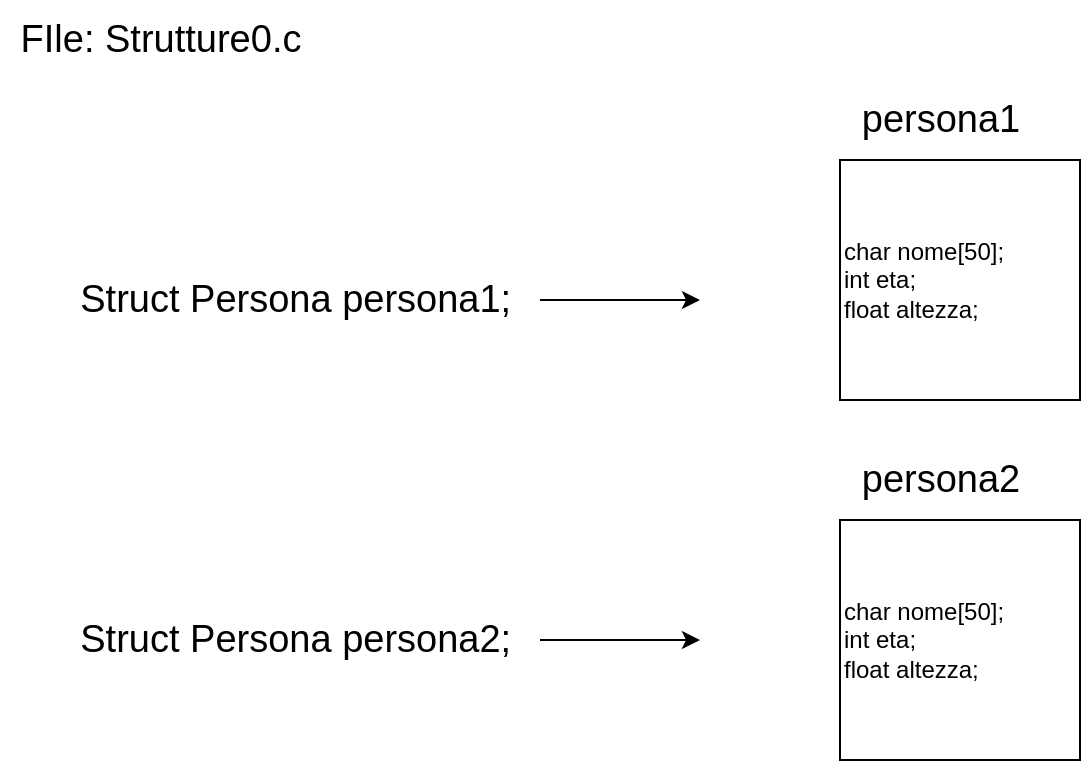 <mxfile>
    <diagram id="k9PKdRFFc9656qdMAsGO" name="Pagina-1">
        <mxGraphModel dx="722" dy="692" grid="1" gridSize="10" guides="1" tooltips="1" connect="1" arrows="1" fold="1" page="1" pageScale="1" pageWidth="827" pageHeight="1169" math="0" shadow="0">
            <root>
                <mxCell id="0"/>
                <mxCell id="1" parent="0"/>
                <mxCell id="2" value="char nome[50];&lt;br&gt;int eta;&lt;br&gt;float altezza;" style="whiteSpace=wrap;html=1;aspect=fixed;align=left;" vertex="1" parent="1">
                    <mxGeometry x="450" y="130" width="120" height="120" as="geometry"/>
                </mxCell>
                <mxCell id="3" value="FIle: Strutture0.c" style="text;html=1;align=center;verticalAlign=middle;resizable=0;points=[];autosize=1;strokeColor=none;fillColor=none;fontSize=19;" vertex="1" parent="1">
                    <mxGeometry x="30" y="50" width="160" height="40" as="geometry"/>
                </mxCell>
                <mxCell id="5" style="edgeStyle=none;html=1;fontSize=19;" edge="1" parent="1" source="4">
                    <mxGeometry relative="1" as="geometry">
                        <mxPoint x="380" y="200" as="targetPoint"/>
                    </mxGeometry>
                </mxCell>
                <mxCell id="4" value="Struct Persona persona1;&amp;nbsp;" style="text;html=1;align=center;verticalAlign=middle;resizable=0;points=[];autosize=1;strokeColor=none;fillColor=none;fontSize=19;" vertex="1" parent="1">
                    <mxGeometry x="60" y="180" width="240" height="40" as="geometry"/>
                </mxCell>
                <mxCell id="6" value="persona1" style="text;html=1;align=center;verticalAlign=middle;resizable=0;points=[];autosize=1;strokeColor=none;fillColor=none;fontSize=19;" vertex="1" parent="1">
                    <mxGeometry x="450" y="90" width="100" height="40" as="geometry"/>
                </mxCell>
                <mxCell id="7" value="char nome[50];&lt;br&gt;int eta;&lt;br&gt;float altezza;" style="whiteSpace=wrap;html=1;aspect=fixed;align=left;" vertex="1" parent="1">
                    <mxGeometry x="450" y="310" width="120" height="120" as="geometry"/>
                </mxCell>
                <mxCell id="8" style="edgeStyle=none;html=1;fontSize=19;" edge="1" parent="1">
                    <mxGeometry relative="1" as="geometry">
                        <mxPoint x="380" y="370" as="targetPoint"/>
                        <mxPoint x="300" y="370" as="sourcePoint"/>
                    </mxGeometry>
                </mxCell>
                <mxCell id="9" value="Struct Persona persona2;&amp;nbsp;" style="text;html=1;align=center;verticalAlign=middle;resizable=0;points=[];autosize=1;strokeColor=none;fillColor=none;fontSize=19;" vertex="1" parent="1">
                    <mxGeometry x="60" y="350" width="240" height="40" as="geometry"/>
                </mxCell>
                <mxCell id="10" value="persona2" style="text;html=1;align=center;verticalAlign=middle;resizable=0;points=[];autosize=1;strokeColor=none;fillColor=none;fontSize=19;" vertex="1" parent="1">
                    <mxGeometry x="450" y="270" width="100" height="40" as="geometry"/>
                </mxCell>
            </root>
        </mxGraphModel>
    </diagram>
</mxfile>